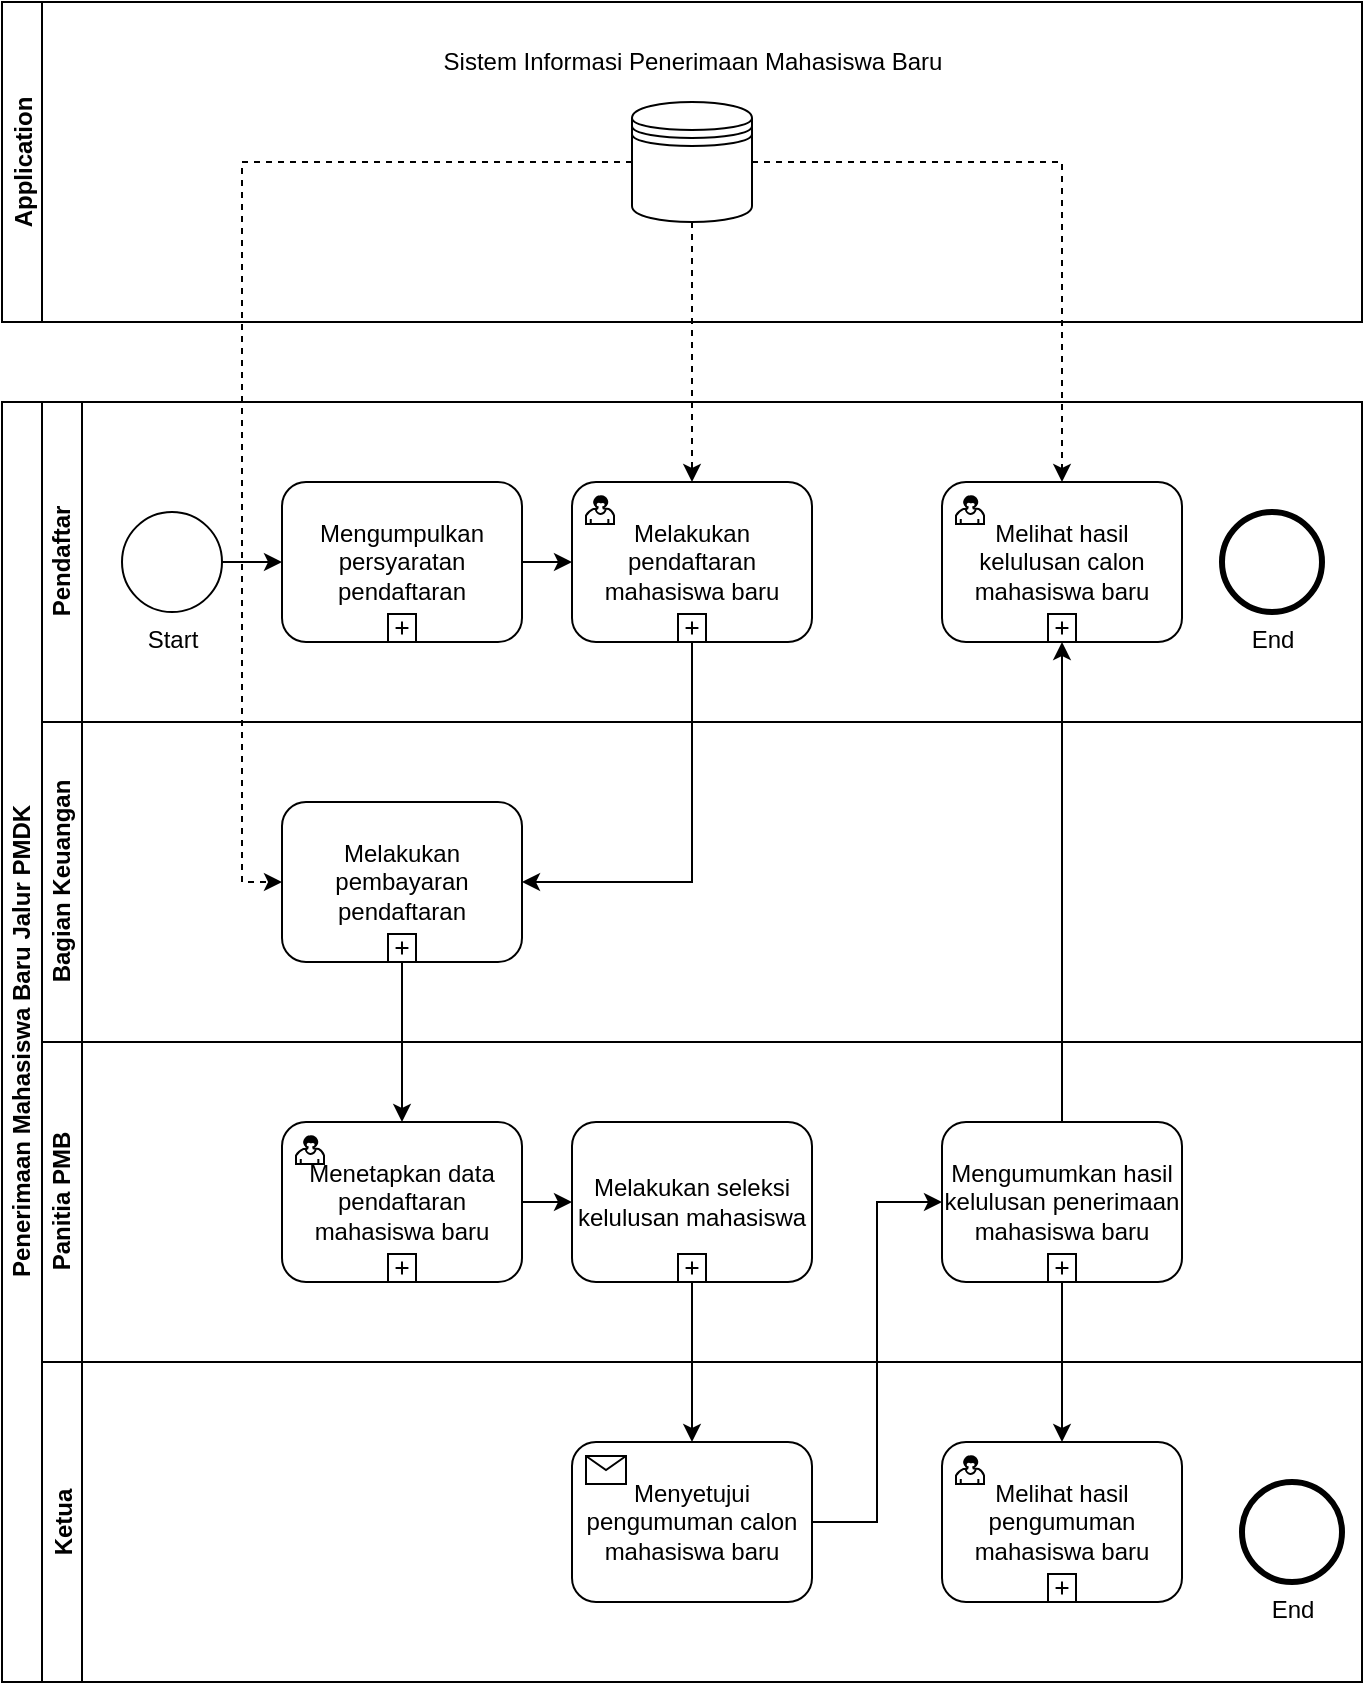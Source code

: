 <mxfile version="13.7.3" type="github" pages="2">
  <diagram id="SH268OY3LRd38PDW5ipz" name="Page-1">
    <mxGraphModel dx="868" dy="455" grid="1" gridSize="10" guides="1" tooltips="1" connect="1" arrows="1" fold="1" page="1" pageScale="1" pageWidth="850" pageHeight="1100" math="0" shadow="0">
      <root>
        <mxCell id="0" />
        <mxCell id="1" parent="0" />
        <mxCell id="ba0OnkqTSxmGQ9JuHHQ3-1" value="Application" style="swimlane;startSize=20;horizontal=0;" parent="1" vertex="1">
          <mxGeometry x="80" y="80" width="680" height="160" as="geometry" />
        </mxCell>
        <mxCell id="ba0OnkqTSxmGQ9JuHHQ3-8" value="" style="shape=datastore;whiteSpace=wrap;html=1;" parent="ba0OnkqTSxmGQ9JuHHQ3-1" vertex="1">
          <mxGeometry x="315" y="50" width="60" height="60" as="geometry" />
        </mxCell>
        <mxCell id="updkCSAd0ZS5TPp25guO-1" value="Sistem Informasi Penerimaan Mahasiswa Baru" style="text;html=1;align=center;verticalAlign=middle;resizable=0;points=[];autosize=1;" vertex="1" parent="ba0OnkqTSxmGQ9JuHHQ3-1">
          <mxGeometry x="195" y="20" width="300" height="20" as="geometry" />
        </mxCell>
        <mxCell id="ba0OnkqTSxmGQ9JuHHQ3-2" value="Penerimaan Mahasiswa Baru Jalur PMDK" style="swimlane;html=1;childLayout=stackLayout;resizeParent=1;resizeParentMax=0;horizontal=0;startSize=20;horizontalStack=0;" parent="1" vertex="1">
          <mxGeometry x="80" y="280" width="680" height="640" as="geometry" />
        </mxCell>
        <mxCell id="ba0OnkqTSxmGQ9JuHHQ3-3" value="Pendaftar" style="swimlane;html=1;startSize=20;horizontal=0;" parent="ba0OnkqTSxmGQ9JuHHQ3-2" vertex="1">
          <mxGeometry x="20" width="660" height="160" as="geometry" />
        </mxCell>
        <mxCell id="ba0OnkqTSxmGQ9JuHHQ3-46" value="End" style="shape=mxgraph.bpmn.shape;html=1;verticalLabelPosition=bottom;labelBackgroundColor=#ffffff;verticalAlign=top;align=center;perimeter=ellipsePerimeter;outlineConnect=0;outline=end;symbol=general;" parent="ba0OnkqTSxmGQ9JuHHQ3-3" vertex="1">
          <mxGeometry x="590" y="55" width="50" height="50" as="geometry" />
        </mxCell>
        <mxCell id="ba0OnkqTSxmGQ9JuHHQ3-15" value="Melihat hasil kelulusan calon mahasiswa baru" style="html=1;whiteSpace=wrap;rounded=1;dropTarget=0;" parent="ba0OnkqTSxmGQ9JuHHQ3-3" vertex="1">
          <mxGeometry x="450" y="40" width="120" height="80" as="geometry" />
        </mxCell>
        <mxCell id="ba0OnkqTSxmGQ9JuHHQ3-16" value="" style="html=1;shape=mxgraph.bpmn.user_task;outlineConnect=0;" parent="ba0OnkqTSxmGQ9JuHHQ3-15" vertex="1">
          <mxGeometry width="14" height="14" relative="1" as="geometry">
            <mxPoint x="7" y="7" as="offset" />
          </mxGeometry>
        </mxCell>
        <mxCell id="ba0OnkqTSxmGQ9JuHHQ3-17" value="" style="html=1;shape=plus;outlineConnect=0;" parent="ba0OnkqTSxmGQ9JuHHQ3-15" vertex="1">
          <mxGeometry x="0.5" y="1" width="14" height="14" relative="1" as="geometry">
            <mxPoint x="-7" y="-14" as="offset" />
          </mxGeometry>
        </mxCell>
        <mxCell id="ba0OnkqTSxmGQ9JuHHQ3-34" style="edgeStyle=orthogonalEdgeStyle;rounded=0;orthogonalLoop=1;jettySize=auto;html=1;" parent="ba0OnkqTSxmGQ9JuHHQ3-3" source="ba0OnkqTSxmGQ9JuHHQ3-9" target="ba0OnkqTSxmGQ9JuHHQ3-13" edge="1">
          <mxGeometry relative="1" as="geometry" />
        </mxCell>
        <mxCell id="ba0OnkqTSxmGQ9JuHHQ3-9" value="Start" style="shape=mxgraph.bpmn.shape;html=1;verticalLabelPosition=bottom;labelBackgroundColor=#ffffff;verticalAlign=top;align=center;perimeter=ellipsePerimeter;outlineConnect=0;outline=standard;symbol=general;" parent="ba0OnkqTSxmGQ9JuHHQ3-3" vertex="1">
          <mxGeometry x="40" y="55" width="50" height="50" as="geometry" />
        </mxCell>
        <mxCell id="ba0OnkqTSxmGQ9JuHHQ3-35" style="edgeStyle=orthogonalEdgeStyle;rounded=0;orthogonalLoop=1;jettySize=auto;html=1;entryX=0;entryY=0.5;entryDx=0;entryDy=0;" parent="ba0OnkqTSxmGQ9JuHHQ3-3" source="ba0OnkqTSxmGQ9JuHHQ3-13" target="ba0OnkqTSxmGQ9JuHHQ3-10" edge="1">
          <mxGeometry relative="1" as="geometry" />
        </mxCell>
        <mxCell id="ba0OnkqTSxmGQ9JuHHQ3-13" value="Mengumpulkan persyaratan pendaftaran" style="html=1;whiteSpace=wrap;rounded=1;dropTarget=0;" parent="ba0OnkqTSxmGQ9JuHHQ3-3" vertex="1">
          <mxGeometry x="120" y="40" width="120" height="80" as="geometry" />
        </mxCell>
        <mxCell id="ba0OnkqTSxmGQ9JuHHQ3-14" value="" style="html=1;shape=plus;outlineConnect=0;" parent="ba0OnkqTSxmGQ9JuHHQ3-13" vertex="1">
          <mxGeometry x="0.5" y="1" width="14" height="14" relative="1" as="geometry">
            <mxPoint x="-7" y="-14" as="offset" />
          </mxGeometry>
        </mxCell>
        <mxCell id="ba0OnkqTSxmGQ9JuHHQ3-10" value="Melakukan pendaftaran mahasiswa baru" style="html=1;whiteSpace=wrap;rounded=1;dropTarget=0;" parent="ba0OnkqTSxmGQ9JuHHQ3-3" vertex="1">
          <mxGeometry x="265" y="40" width="120" height="80" as="geometry" />
        </mxCell>
        <mxCell id="ba0OnkqTSxmGQ9JuHHQ3-11" value="" style="html=1;shape=mxgraph.bpmn.user_task;outlineConnect=0;" parent="ba0OnkqTSxmGQ9JuHHQ3-10" vertex="1">
          <mxGeometry width="14" height="14" relative="1" as="geometry">
            <mxPoint x="7" y="7" as="offset" />
          </mxGeometry>
        </mxCell>
        <mxCell id="ba0OnkqTSxmGQ9JuHHQ3-12" value="" style="html=1;shape=plus;outlineConnect=0;" parent="ba0OnkqTSxmGQ9JuHHQ3-10" vertex="1">
          <mxGeometry x="0.5" y="1" width="14" height="14" relative="1" as="geometry">
            <mxPoint x="-7" y="-14" as="offset" />
          </mxGeometry>
        </mxCell>
        <mxCell id="ba0OnkqTSxmGQ9JuHHQ3-4" value="Bagian Keuangan" style="swimlane;html=1;startSize=20;horizontal=0;" parent="ba0OnkqTSxmGQ9JuHHQ3-2" vertex="1">
          <mxGeometry x="20" y="160" width="660" height="160" as="geometry" />
        </mxCell>
        <mxCell id="ba0OnkqTSxmGQ9JuHHQ3-18" value="Melakukan pembayaran pendaftaran" style="html=1;whiteSpace=wrap;rounded=1;dropTarget=0;" parent="ba0OnkqTSxmGQ9JuHHQ3-4" vertex="1">
          <mxGeometry x="120" y="40" width="120" height="80" as="geometry" />
        </mxCell>
        <mxCell id="ba0OnkqTSxmGQ9JuHHQ3-19" value="" style="html=1;shape=plus;outlineConnect=0;" parent="ba0OnkqTSxmGQ9JuHHQ3-18" vertex="1">
          <mxGeometry x="0.5" y="1" width="14" height="14" relative="1" as="geometry">
            <mxPoint x="-7" y="-14" as="offset" />
          </mxGeometry>
        </mxCell>
        <mxCell id="ba0OnkqTSxmGQ9JuHHQ3-5" value="Panitia PMB" style="swimlane;html=1;startSize=20;horizontal=0;" parent="ba0OnkqTSxmGQ9JuHHQ3-2" vertex="1">
          <mxGeometry x="20" y="320" width="660" height="160" as="geometry" />
        </mxCell>
        <mxCell id="ba0OnkqTSxmGQ9JuHHQ3-25" value="&lt;div&gt;Melakukan seleksi kelulusan mahasiswa&lt;/div&gt;" style="html=1;whiteSpace=wrap;rounded=1;dropTarget=0;" parent="ba0OnkqTSxmGQ9JuHHQ3-5" vertex="1">
          <mxGeometry x="265" y="40" width="120" height="80" as="geometry" />
        </mxCell>
        <mxCell id="ba0OnkqTSxmGQ9JuHHQ3-26" value="" style="html=1;shape=plus;outlineConnect=0;" parent="ba0OnkqTSxmGQ9JuHHQ3-25" vertex="1">
          <mxGeometry x="0.5" y="1" width="14" height="14" relative="1" as="geometry">
            <mxPoint x="-7" y="-14" as="offset" />
          </mxGeometry>
        </mxCell>
        <mxCell id="ba0OnkqTSxmGQ9JuHHQ3-39" style="edgeStyle=orthogonalEdgeStyle;rounded=0;orthogonalLoop=1;jettySize=auto;html=1;" parent="ba0OnkqTSxmGQ9JuHHQ3-5" source="ba0OnkqTSxmGQ9JuHHQ3-22" target="ba0OnkqTSxmGQ9JuHHQ3-25" edge="1">
          <mxGeometry relative="1" as="geometry" />
        </mxCell>
        <mxCell id="ba0OnkqTSxmGQ9JuHHQ3-22" value="Menetapkan data pendaftaran mahasiswa baru" style="html=1;whiteSpace=wrap;rounded=1;dropTarget=0;" parent="ba0OnkqTSxmGQ9JuHHQ3-5" vertex="1">
          <mxGeometry x="120" y="40" width="120" height="80" as="geometry" />
        </mxCell>
        <mxCell id="ba0OnkqTSxmGQ9JuHHQ3-23" value="" style="html=1;shape=mxgraph.bpmn.user_task;outlineConnect=0;" parent="ba0OnkqTSxmGQ9JuHHQ3-22" vertex="1">
          <mxGeometry width="14" height="14" relative="1" as="geometry">
            <mxPoint x="7" y="7" as="offset" />
          </mxGeometry>
        </mxCell>
        <mxCell id="ba0OnkqTSxmGQ9JuHHQ3-24" value="" style="html=1;shape=plus;outlineConnect=0;" parent="ba0OnkqTSxmGQ9JuHHQ3-22" vertex="1">
          <mxGeometry x="0.5" y="1" width="14" height="14" relative="1" as="geometry">
            <mxPoint x="-7" y="-14" as="offset" />
          </mxGeometry>
        </mxCell>
        <mxCell id="ba0OnkqTSxmGQ9JuHHQ3-27" value="Mengumumkan hasil kelulusan penerimaan mahasiswa baru" style="html=1;whiteSpace=wrap;rounded=1;dropTarget=0;" parent="ba0OnkqTSxmGQ9JuHHQ3-5" vertex="1">
          <mxGeometry x="450" y="40" width="120" height="80" as="geometry" />
        </mxCell>
        <mxCell id="ba0OnkqTSxmGQ9JuHHQ3-28" value="" style="html=1;shape=plus;outlineConnect=0;" parent="ba0OnkqTSxmGQ9JuHHQ3-27" vertex="1">
          <mxGeometry x="0.5" y="1" width="14" height="14" relative="1" as="geometry">
            <mxPoint x="-7" y="-14" as="offset" />
          </mxGeometry>
        </mxCell>
        <mxCell id="ba0OnkqTSxmGQ9JuHHQ3-6" value="Ketua" style="swimlane;startSize=20;horizontal=0;" parent="ba0OnkqTSxmGQ9JuHHQ3-2" vertex="1">
          <mxGeometry x="20" y="480" width="660" height="160" as="geometry" />
        </mxCell>
        <mxCell id="ba0OnkqTSxmGQ9JuHHQ3-45" value="End" style="shape=mxgraph.bpmn.shape;html=1;verticalLabelPosition=bottom;labelBackgroundColor=#ffffff;verticalAlign=top;align=center;perimeter=ellipsePerimeter;outlineConnect=0;outline=end;symbol=general;" parent="ba0OnkqTSxmGQ9JuHHQ3-6" vertex="1">
          <mxGeometry x="600" y="60" width="50" height="50" as="geometry" />
        </mxCell>
        <mxCell id="ba0OnkqTSxmGQ9JuHHQ3-31" value="Melihat hasil pengumuman mahasiswa baru" style="html=1;whiteSpace=wrap;rounded=1;dropTarget=0;" parent="ba0OnkqTSxmGQ9JuHHQ3-6" vertex="1">
          <mxGeometry x="450" y="40" width="120" height="80" as="geometry" />
        </mxCell>
        <mxCell id="ba0OnkqTSxmGQ9JuHHQ3-32" value="" style="html=1;shape=mxgraph.bpmn.user_task;outlineConnect=0;" parent="ba0OnkqTSxmGQ9JuHHQ3-31" vertex="1">
          <mxGeometry width="14" height="14" relative="1" as="geometry">
            <mxPoint x="7" y="7" as="offset" />
          </mxGeometry>
        </mxCell>
        <mxCell id="ba0OnkqTSxmGQ9JuHHQ3-33" value="" style="html=1;shape=plus;outlineConnect=0;" parent="ba0OnkqTSxmGQ9JuHHQ3-31" vertex="1">
          <mxGeometry x="0.5" y="1" width="14" height="14" relative="1" as="geometry">
            <mxPoint x="-7" y="-14" as="offset" />
          </mxGeometry>
        </mxCell>
        <mxCell id="ba0OnkqTSxmGQ9JuHHQ3-29" value="Menyetujui pengumuman calon mahasiswa baru" style="html=1;whiteSpace=wrap;rounded=1;dropTarget=0;" parent="ba0OnkqTSxmGQ9JuHHQ3-6" vertex="1">
          <mxGeometry x="265" y="40" width="120" height="80" as="geometry" />
        </mxCell>
        <mxCell id="ba0OnkqTSxmGQ9JuHHQ3-30" value="" style="html=1;shape=message;outlineConnect=0;" parent="ba0OnkqTSxmGQ9JuHHQ3-29" vertex="1">
          <mxGeometry width="20" height="14" relative="1" as="geometry">
            <mxPoint x="7" y="7" as="offset" />
          </mxGeometry>
        </mxCell>
        <mxCell id="ba0OnkqTSxmGQ9JuHHQ3-36" style="edgeStyle=orthogonalEdgeStyle;rounded=0;orthogonalLoop=1;jettySize=auto;html=1;entryX=1;entryY=0.5;entryDx=0;entryDy=0;" parent="ba0OnkqTSxmGQ9JuHHQ3-2" source="ba0OnkqTSxmGQ9JuHHQ3-12" target="ba0OnkqTSxmGQ9JuHHQ3-18" edge="1">
          <mxGeometry relative="1" as="geometry">
            <Array as="points">
              <mxPoint x="345" y="240" />
            </Array>
          </mxGeometry>
        </mxCell>
        <mxCell id="ba0OnkqTSxmGQ9JuHHQ3-37" style="edgeStyle=orthogonalEdgeStyle;rounded=0;orthogonalLoop=1;jettySize=auto;html=1;" parent="ba0OnkqTSxmGQ9JuHHQ3-2" source="ba0OnkqTSxmGQ9JuHHQ3-18" target="ba0OnkqTSxmGQ9JuHHQ3-22" edge="1">
          <mxGeometry relative="1" as="geometry" />
        </mxCell>
        <mxCell id="ba0OnkqTSxmGQ9JuHHQ3-40" style="edgeStyle=orthogonalEdgeStyle;rounded=0;orthogonalLoop=1;jettySize=auto;html=1;" parent="ba0OnkqTSxmGQ9JuHHQ3-2" source="ba0OnkqTSxmGQ9JuHHQ3-25" target="ba0OnkqTSxmGQ9JuHHQ3-29" edge="1">
          <mxGeometry relative="1" as="geometry" />
        </mxCell>
        <mxCell id="ba0OnkqTSxmGQ9JuHHQ3-41" style="edgeStyle=orthogonalEdgeStyle;rounded=0;orthogonalLoop=1;jettySize=auto;html=1;entryX=0;entryY=0.5;entryDx=0;entryDy=0;" parent="ba0OnkqTSxmGQ9JuHHQ3-2" source="ba0OnkqTSxmGQ9JuHHQ3-29" target="ba0OnkqTSxmGQ9JuHHQ3-27" edge="1">
          <mxGeometry relative="1" as="geometry" />
        </mxCell>
        <mxCell id="ba0OnkqTSxmGQ9JuHHQ3-42" style="edgeStyle=orthogonalEdgeStyle;rounded=0;orthogonalLoop=1;jettySize=auto;html=1;entryX=0.5;entryY=1;entryDx=0;entryDy=0;" parent="ba0OnkqTSxmGQ9JuHHQ3-2" source="ba0OnkqTSxmGQ9JuHHQ3-27" target="ba0OnkqTSxmGQ9JuHHQ3-17" edge="1">
          <mxGeometry relative="1" as="geometry" />
        </mxCell>
        <mxCell id="ba0OnkqTSxmGQ9JuHHQ3-43" style="edgeStyle=orthogonalEdgeStyle;rounded=0;orthogonalLoop=1;jettySize=auto;html=1;" parent="ba0OnkqTSxmGQ9JuHHQ3-2" source="ba0OnkqTSxmGQ9JuHHQ3-28" target="ba0OnkqTSxmGQ9JuHHQ3-31" edge="1">
          <mxGeometry relative="1" as="geometry" />
        </mxCell>
        <mxCell id="ba0OnkqTSxmGQ9JuHHQ3-48" style="edgeStyle=orthogonalEdgeStyle;rounded=0;orthogonalLoop=1;jettySize=auto;html=1;dashed=1;" parent="1" source="ba0OnkqTSxmGQ9JuHHQ3-8" target="ba0OnkqTSxmGQ9JuHHQ3-10" edge="1">
          <mxGeometry relative="1" as="geometry" />
        </mxCell>
        <mxCell id="ba0OnkqTSxmGQ9JuHHQ3-49" style="edgeStyle=orthogonalEdgeStyle;rounded=0;orthogonalLoop=1;jettySize=auto;html=1;entryX=0;entryY=0.5;entryDx=0;entryDy=0;dashed=1;" parent="1" source="ba0OnkqTSxmGQ9JuHHQ3-8" target="ba0OnkqTSxmGQ9JuHHQ3-18" edge="1">
          <mxGeometry relative="1" as="geometry" />
        </mxCell>
        <mxCell id="ba0OnkqTSxmGQ9JuHHQ3-50" style="edgeStyle=orthogonalEdgeStyle;rounded=0;orthogonalLoop=1;jettySize=auto;html=1;entryX=0.5;entryY=0;entryDx=0;entryDy=0;dashed=1;" parent="1" source="ba0OnkqTSxmGQ9JuHHQ3-8" target="ba0OnkqTSxmGQ9JuHHQ3-15" edge="1">
          <mxGeometry relative="1" as="geometry" />
        </mxCell>
      </root>
    </mxGraphModel>
  </diagram>
  <diagram id="sJY6ifOqbD30RG4CEPBD" name="Page-2">
    <mxGraphModel dx="868" dy="455" grid="1" gridSize="10" guides="1" tooltips="1" connect="1" arrows="1" fold="1" page="1" pageScale="1" pageWidth="850" pageHeight="1100" math="0" shadow="0">
      <root>
        <mxCell id="lYPsKuUlvx5RjD6Kyh7o-0" />
        <mxCell id="lYPsKuUlvx5RjD6Kyh7o-1" parent="lYPsKuUlvx5RjD6Kyh7o-0" />
        <mxCell id="lYPsKuUlvx5RjD6Kyh7o-2" value="Kaprodi" style="swimlane;startSize=20;horizontal=0;" vertex="1" parent="lYPsKuUlvx5RjD6Kyh7o-1">
          <mxGeometry x="80" y="80" width="680" height="240" as="geometry" />
        </mxCell>
        <mxCell id="fzcUJjI9vcJLcb4xrkLY-22" style="edgeStyle=orthogonalEdgeStyle;rounded=0;orthogonalLoop=1;jettySize=auto;html=1;" edge="1" parent="lYPsKuUlvx5RjD6Kyh7o-2" source="yeg1HBKM3-gy5ruCGsGz-1" target="fzcUJjI9vcJLcb4xrkLY-1">
          <mxGeometry relative="1" as="geometry" />
        </mxCell>
        <mxCell id="yeg1HBKM3-gy5ruCGsGz-1" value="Start" style="shape=mxgraph.bpmn.shape;html=1;verticalLabelPosition=bottom;labelBackgroundColor=#ffffff;verticalAlign=top;align=center;perimeter=ellipsePerimeter;outlineConnect=0;outline=standard;symbol=general;" vertex="1" parent="lYPsKuUlvx5RjD6Kyh7o-2">
          <mxGeometry x="40" y="95" width="50" height="50" as="geometry" />
        </mxCell>
        <mxCell id="fzcUJjI9vcJLcb4xrkLY-24" style="edgeStyle=orthogonalEdgeStyle;rounded=0;orthogonalLoop=1;jettySize=auto;html=1;" edge="1" parent="lYPsKuUlvx5RjD6Kyh7o-2" source="fzcUJjI9vcJLcb4xrkLY-1" target="fzcUJjI9vcJLcb4xrkLY-9">
          <mxGeometry relative="1" as="geometry" />
        </mxCell>
        <mxCell id="fzcUJjI9vcJLcb4xrkLY-1" value="Menentukan aturan" style="html=1;whiteSpace=wrap;rounded=1;dropTarget=0;" vertex="1" parent="lYPsKuUlvx5RjD6Kyh7o-2">
          <mxGeometry x="120" y="80" width="120" height="80" as="geometry" />
        </mxCell>
        <mxCell id="fzcUJjI9vcJLcb4xrkLY-2" value="" style="html=1;shape=mxgraph.bpmn.user_task;outlineConnect=0;" vertex="1" parent="fzcUJjI9vcJLcb4xrkLY-1">
          <mxGeometry width="14" height="14" relative="1" as="geometry">
            <mxPoint x="7" y="7" as="offset" />
          </mxGeometry>
        </mxCell>
        <mxCell id="fzcUJjI9vcJLcb4xrkLY-3" value="" style="html=1;shape=plus;outlineConnect=0;" vertex="1" parent="fzcUJjI9vcJLcb4xrkLY-1">
          <mxGeometry x="0.5" y="1" width="14" height="14" relative="1" as="geometry">
            <mxPoint x="-7" y="-14" as="offset" />
          </mxGeometry>
        </mxCell>
        <mxCell id="fzcUJjI9vcJLcb4xrkLY-25" style="edgeStyle=orthogonalEdgeStyle;rounded=0;orthogonalLoop=1;jettySize=auto;html=1;entryX=0;entryY=0.5;entryDx=0;entryDy=0;" edge="1" parent="lYPsKuUlvx5RjD6Kyh7o-2" source="fzcUJjI9vcJLcb4xrkLY-9" target="fzcUJjI9vcJLcb4xrkLY-10">
          <mxGeometry relative="1" as="geometry">
            <Array as="points">
              <mxPoint x="295" y="55" />
            </Array>
          </mxGeometry>
        </mxCell>
        <mxCell id="fzcUJjI9vcJLcb4xrkLY-26" style="edgeStyle=orthogonalEdgeStyle;rounded=0;orthogonalLoop=1;jettySize=auto;html=1;entryX=0;entryY=0.5;entryDx=0;entryDy=0;" edge="1" parent="lYPsKuUlvx5RjD6Kyh7o-2" source="fzcUJjI9vcJLcb4xrkLY-9" target="fzcUJjI9vcJLcb4xrkLY-13">
          <mxGeometry relative="1" as="geometry">
            <Array as="points">
              <mxPoint x="295" y="185" />
            </Array>
          </mxGeometry>
        </mxCell>
        <mxCell id="fzcUJjI9vcJLcb4xrkLY-9" value="" style="shape=mxgraph.bpmn.shape;html=1;verticalLabelPosition=bottom;labelBackgroundColor=#ffffff;verticalAlign=top;align=center;perimeter=rhombusPerimeter;background=gateway;outlineConnect=0;outline=none;symbol=parallelGw;" vertex="1" parent="lYPsKuUlvx5RjD6Kyh7o-2">
          <mxGeometry x="270" y="95" width="50" height="50" as="geometry" />
        </mxCell>
        <mxCell id="fzcUJjI9vcJLcb4xrkLY-28" style="edgeStyle=orthogonalEdgeStyle;rounded=0;orthogonalLoop=1;jettySize=auto;html=1;entryX=0.5;entryY=0;entryDx=0;entryDy=0;" edge="1" parent="lYPsKuUlvx5RjD6Kyh7o-2" source="fzcUJjI9vcJLcb4xrkLY-10" target="fzcUJjI9vcJLcb4xrkLY-16">
          <mxGeometry relative="1" as="geometry" />
        </mxCell>
        <mxCell id="fzcUJjI9vcJLcb4xrkLY-10" value="Menentukan bobot" style="html=1;whiteSpace=wrap;rounded=1;dropTarget=0;" vertex="1" parent="lYPsKuUlvx5RjD6Kyh7o-2">
          <mxGeometry x="345" y="15" width="120" height="80" as="geometry" />
        </mxCell>
        <mxCell id="fzcUJjI9vcJLcb4xrkLY-11" value="" style="html=1;shape=mxgraph.bpmn.user_task;outlineConnect=0;" vertex="1" parent="fzcUJjI9vcJLcb4xrkLY-10">
          <mxGeometry width="14" height="14" relative="1" as="geometry">
            <mxPoint x="7" y="7" as="offset" />
          </mxGeometry>
        </mxCell>
        <mxCell id="fzcUJjI9vcJLcb4xrkLY-12" value="" style="html=1;shape=plus;outlineConnect=0;" vertex="1" parent="fzcUJjI9vcJLcb4xrkLY-10">
          <mxGeometry x="0.5" y="1" width="14" height="14" relative="1" as="geometry">
            <mxPoint x="-7" y="-14" as="offset" />
          </mxGeometry>
        </mxCell>
        <mxCell id="fzcUJjI9vcJLcb4xrkLY-29" style="edgeStyle=orthogonalEdgeStyle;rounded=0;orthogonalLoop=1;jettySize=auto;html=1;entryX=0.5;entryY=1;entryDx=0;entryDy=0;" edge="1" parent="lYPsKuUlvx5RjD6Kyh7o-2" source="fzcUJjI9vcJLcb4xrkLY-13" target="fzcUJjI9vcJLcb4xrkLY-16">
          <mxGeometry relative="1" as="geometry" />
        </mxCell>
        <mxCell id="fzcUJjI9vcJLcb4xrkLY-13" value="Menentukan kriteria" style="html=1;whiteSpace=wrap;rounded=1;dropTarget=0;" vertex="1" parent="lYPsKuUlvx5RjD6Kyh7o-2">
          <mxGeometry x="345" y="145" width="120" height="80" as="geometry" />
        </mxCell>
        <mxCell id="fzcUJjI9vcJLcb4xrkLY-14" value="" style="html=1;shape=mxgraph.bpmn.user_task;outlineConnect=0;" vertex="1" parent="fzcUJjI9vcJLcb4xrkLY-13">
          <mxGeometry width="14" height="14" relative="1" as="geometry">
            <mxPoint x="7" y="7" as="offset" />
          </mxGeometry>
        </mxCell>
        <mxCell id="fzcUJjI9vcJLcb4xrkLY-15" value="" style="html=1;shape=plus;outlineConnect=0;" vertex="1" parent="fzcUJjI9vcJLcb4xrkLY-13">
          <mxGeometry x="0.5" y="1" width="14" height="14" relative="1" as="geometry">
            <mxPoint x="-7" y="-14" as="offset" />
          </mxGeometry>
        </mxCell>
        <mxCell id="fzcUJjI9vcJLcb4xrkLY-30" style="edgeStyle=orthogonalEdgeStyle;rounded=0;orthogonalLoop=1;jettySize=auto;html=1;" edge="1" parent="lYPsKuUlvx5RjD6Kyh7o-2" source="fzcUJjI9vcJLcb4xrkLY-16" target="fzcUJjI9vcJLcb4xrkLY-17">
          <mxGeometry relative="1" as="geometry" />
        </mxCell>
        <mxCell id="fzcUJjI9vcJLcb4xrkLY-16" value="" style="shape=mxgraph.bpmn.shape;html=1;verticalLabelPosition=bottom;labelBackgroundColor=#ffffff;verticalAlign=top;align=center;perimeter=rhombusPerimeter;background=gateway;outlineConnect=0;outline=none;symbol=parallelGw;" vertex="1" parent="lYPsKuUlvx5RjD6Kyh7o-2">
          <mxGeometry x="490" y="95" width="50" height="50" as="geometry" />
        </mxCell>
        <mxCell id="fzcUJjI9vcJLcb4xrkLY-17" value="" style="shape=mxgraph.bpmn.shape;html=1;verticalLabelPosition=bottom;labelBackgroundColor=#ffffff;verticalAlign=top;align=center;perimeter=ellipsePerimeter;outlineConnect=0;outline=catching;symbol=message;" vertex="1" parent="lYPsKuUlvx5RjD6Kyh7o-2">
          <mxGeometry x="570" y="95" width="50" height="50" as="geometry" />
        </mxCell>
        <mxCell id="yeg1HBKM3-gy5ruCGsGz-0" value="Admin" style="swimlane;startSize=20;horizontal=0;" vertex="1" parent="lYPsKuUlvx5RjD6Kyh7o-1">
          <mxGeometry x="80" y="400" width="680" height="240" as="geometry" />
        </mxCell>
        <mxCell id="fzcUJjI9vcJLcb4xrkLY-33" style="edgeStyle=orthogonalEdgeStyle;rounded=0;orthogonalLoop=1;jettySize=auto;html=1;" edge="1" parent="yeg1HBKM3-gy5ruCGsGz-0" source="fzcUJjI9vcJLcb4xrkLY-0" target="fzcUJjI9vcJLcb4xrkLY-6">
          <mxGeometry relative="1" as="geometry" />
        </mxCell>
        <mxCell id="fzcUJjI9vcJLcb4xrkLY-0" value="Start" style="shape=mxgraph.bpmn.shape;html=1;verticalLabelPosition=bottom;labelBackgroundColor=#ffffff;verticalAlign=top;align=center;perimeter=ellipsePerimeter;outlineConnect=0;outline=standard;symbol=general;" vertex="1" parent="yeg1HBKM3-gy5ruCGsGz-0">
          <mxGeometry x="40" y="95" width="50" height="50" as="geometry" />
        </mxCell>
        <mxCell id="fzcUJjI9vcJLcb4xrkLY-34" style="edgeStyle=orthogonalEdgeStyle;rounded=0;orthogonalLoop=1;jettySize=auto;html=1;" edge="1" parent="yeg1HBKM3-gy5ruCGsGz-0" source="fzcUJjI9vcJLcb4xrkLY-6" target="fzcUJjI9vcJLcb4xrkLY-18">
          <mxGeometry relative="1" as="geometry" />
        </mxCell>
        <mxCell id="fzcUJjI9vcJLcb4xrkLY-6" value="Melakukan input data" style="html=1;whiteSpace=wrap;rounded=1;dropTarget=0;" vertex="1" parent="yeg1HBKM3-gy5ruCGsGz-0">
          <mxGeometry x="120" y="80" width="120" height="80" as="geometry" />
        </mxCell>
        <mxCell id="fzcUJjI9vcJLcb4xrkLY-7" value="" style="html=1;shape=mxgraph.bpmn.user_task;outlineConnect=0;" vertex="1" parent="fzcUJjI9vcJLcb4xrkLY-6">
          <mxGeometry width="14" height="14" relative="1" as="geometry">
            <mxPoint x="7" y="7" as="offset" />
          </mxGeometry>
        </mxCell>
        <mxCell id="fzcUJjI9vcJLcb4xrkLY-8" value="" style="html=1;shape=plus;outlineConnect=0;" vertex="1" parent="fzcUJjI9vcJLcb4xrkLY-6">
          <mxGeometry x="0.5" y="1" width="14" height="14" relative="1" as="geometry">
            <mxPoint x="-7" y="-14" as="offset" />
          </mxGeometry>
        </mxCell>
        <mxCell id="fzcUJjI9vcJLcb4xrkLY-35" style="edgeStyle=orthogonalEdgeStyle;rounded=0;orthogonalLoop=1;jettySize=auto;html=1;" edge="1" parent="yeg1HBKM3-gy5ruCGsGz-0" source="fzcUJjI9vcJLcb4xrkLY-18" target="fzcUJjI9vcJLcb4xrkLY-20">
          <mxGeometry relative="1" as="geometry" />
        </mxCell>
        <mxCell id="fzcUJjI9vcJLcb4xrkLY-18" value="Perhitungan SPK mahasiswa berprestasi" style="shape=ext;rounded=1;html=1;whiteSpace=wrap;" vertex="1" parent="yeg1HBKM3-gy5ruCGsGz-0">
          <mxGeometry x="280" y="80" width="120" height="80" as="geometry" />
        </mxCell>
        <mxCell id="fzcUJjI9vcJLcb4xrkLY-32" style="edgeStyle=orthogonalEdgeStyle;rounded=0;orthogonalLoop=1;jettySize=auto;html=1;" edge="1" parent="yeg1HBKM3-gy5ruCGsGz-0" source="fzcUJjI9vcJLcb4xrkLY-19" target="fzcUJjI9vcJLcb4xrkLY-18">
          <mxGeometry relative="1" as="geometry">
            <Array as="points">
              <mxPoint x="340" y="35" />
            </Array>
          </mxGeometry>
        </mxCell>
        <mxCell id="fzcUJjI9vcJLcb4xrkLY-19" value="" style="shape=mxgraph.bpmn.shape;html=1;verticalLabelPosition=bottom;labelBackgroundColor=#ffffff;verticalAlign=top;align=center;perimeter=ellipsePerimeter;outlineConnect=0;outline=catching;symbol=message;" vertex="1" parent="yeg1HBKM3-gy5ruCGsGz-0">
          <mxGeometry x="390" y="10" width="50" height="50" as="geometry" />
        </mxCell>
        <mxCell id="fzcUJjI9vcJLcb4xrkLY-36" style="edgeStyle=orthogonalEdgeStyle;rounded=0;orthogonalLoop=1;jettySize=auto;html=1;entryX=0;entryY=0.5;entryDx=0;entryDy=0;" edge="1" parent="yeg1HBKM3-gy5ruCGsGz-0" source="fzcUJjI9vcJLcb4xrkLY-20" target="fzcUJjI9vcJLcb4xrkLY-21">
          <mxGeometry relative="1" as="geometry" />
        </mxCell>
        <mxCell id="fzcUJjI9vcJLcb4xrkLY-20" value="Menentukan peringkat" style="shape=ext;rounded=1;html=1;whiteSpace=wrap;" vertex="1" parent="yeg1HBKM3-gy5ruCGsGz-0">
          <mxGeometry x="440" y="80" width="120" height="80" as="geometry" />
        </mxCell>
        <mxCell id="fzcUJjI9vcJLcb4xrkLY-21" value="" style="shape=mxgraph.bpmn.shape;html=1;verticalLabelPosition=bottom;labelBackgroundColor=#ffffff;verticalAlign=top;align=center;perimeter=ellipsePerimeter;outlineConnect=0;outline=end;symbol=general;" vertex="1" parent="yeg1HBKM3-gy5ruCGsGz-0">
          <mxGeometry x="600" y="95" width="50" height="50" as="geometry" />
        </mxCell>
        <mxCell id="fzcUJjI9vcJLcb4xrkLY-31" style="edgeStyle=orthogonalEdgeStyle;rounded=0;orthogonalLoop=1;jettySize=auto;html=1;entryX=1;entryY=0.5;entryDx=0;entryDy=0;exitX=0.5;exitY=1;exitDx=0;exitDy=0;" edge="1" parent="lYPsKuUlvx5RjD6Kyh7o-1" source="fzcUJjI9vcJLcb4xrkLY-17" target="fzcUJjI9vcJLcb4xrkLY-19">
          <mxGeometry relative="1" as="geometry" />
        </mxCell>
      </root>
    </mxGraphModel>
  </diagram>
</mxfile>
